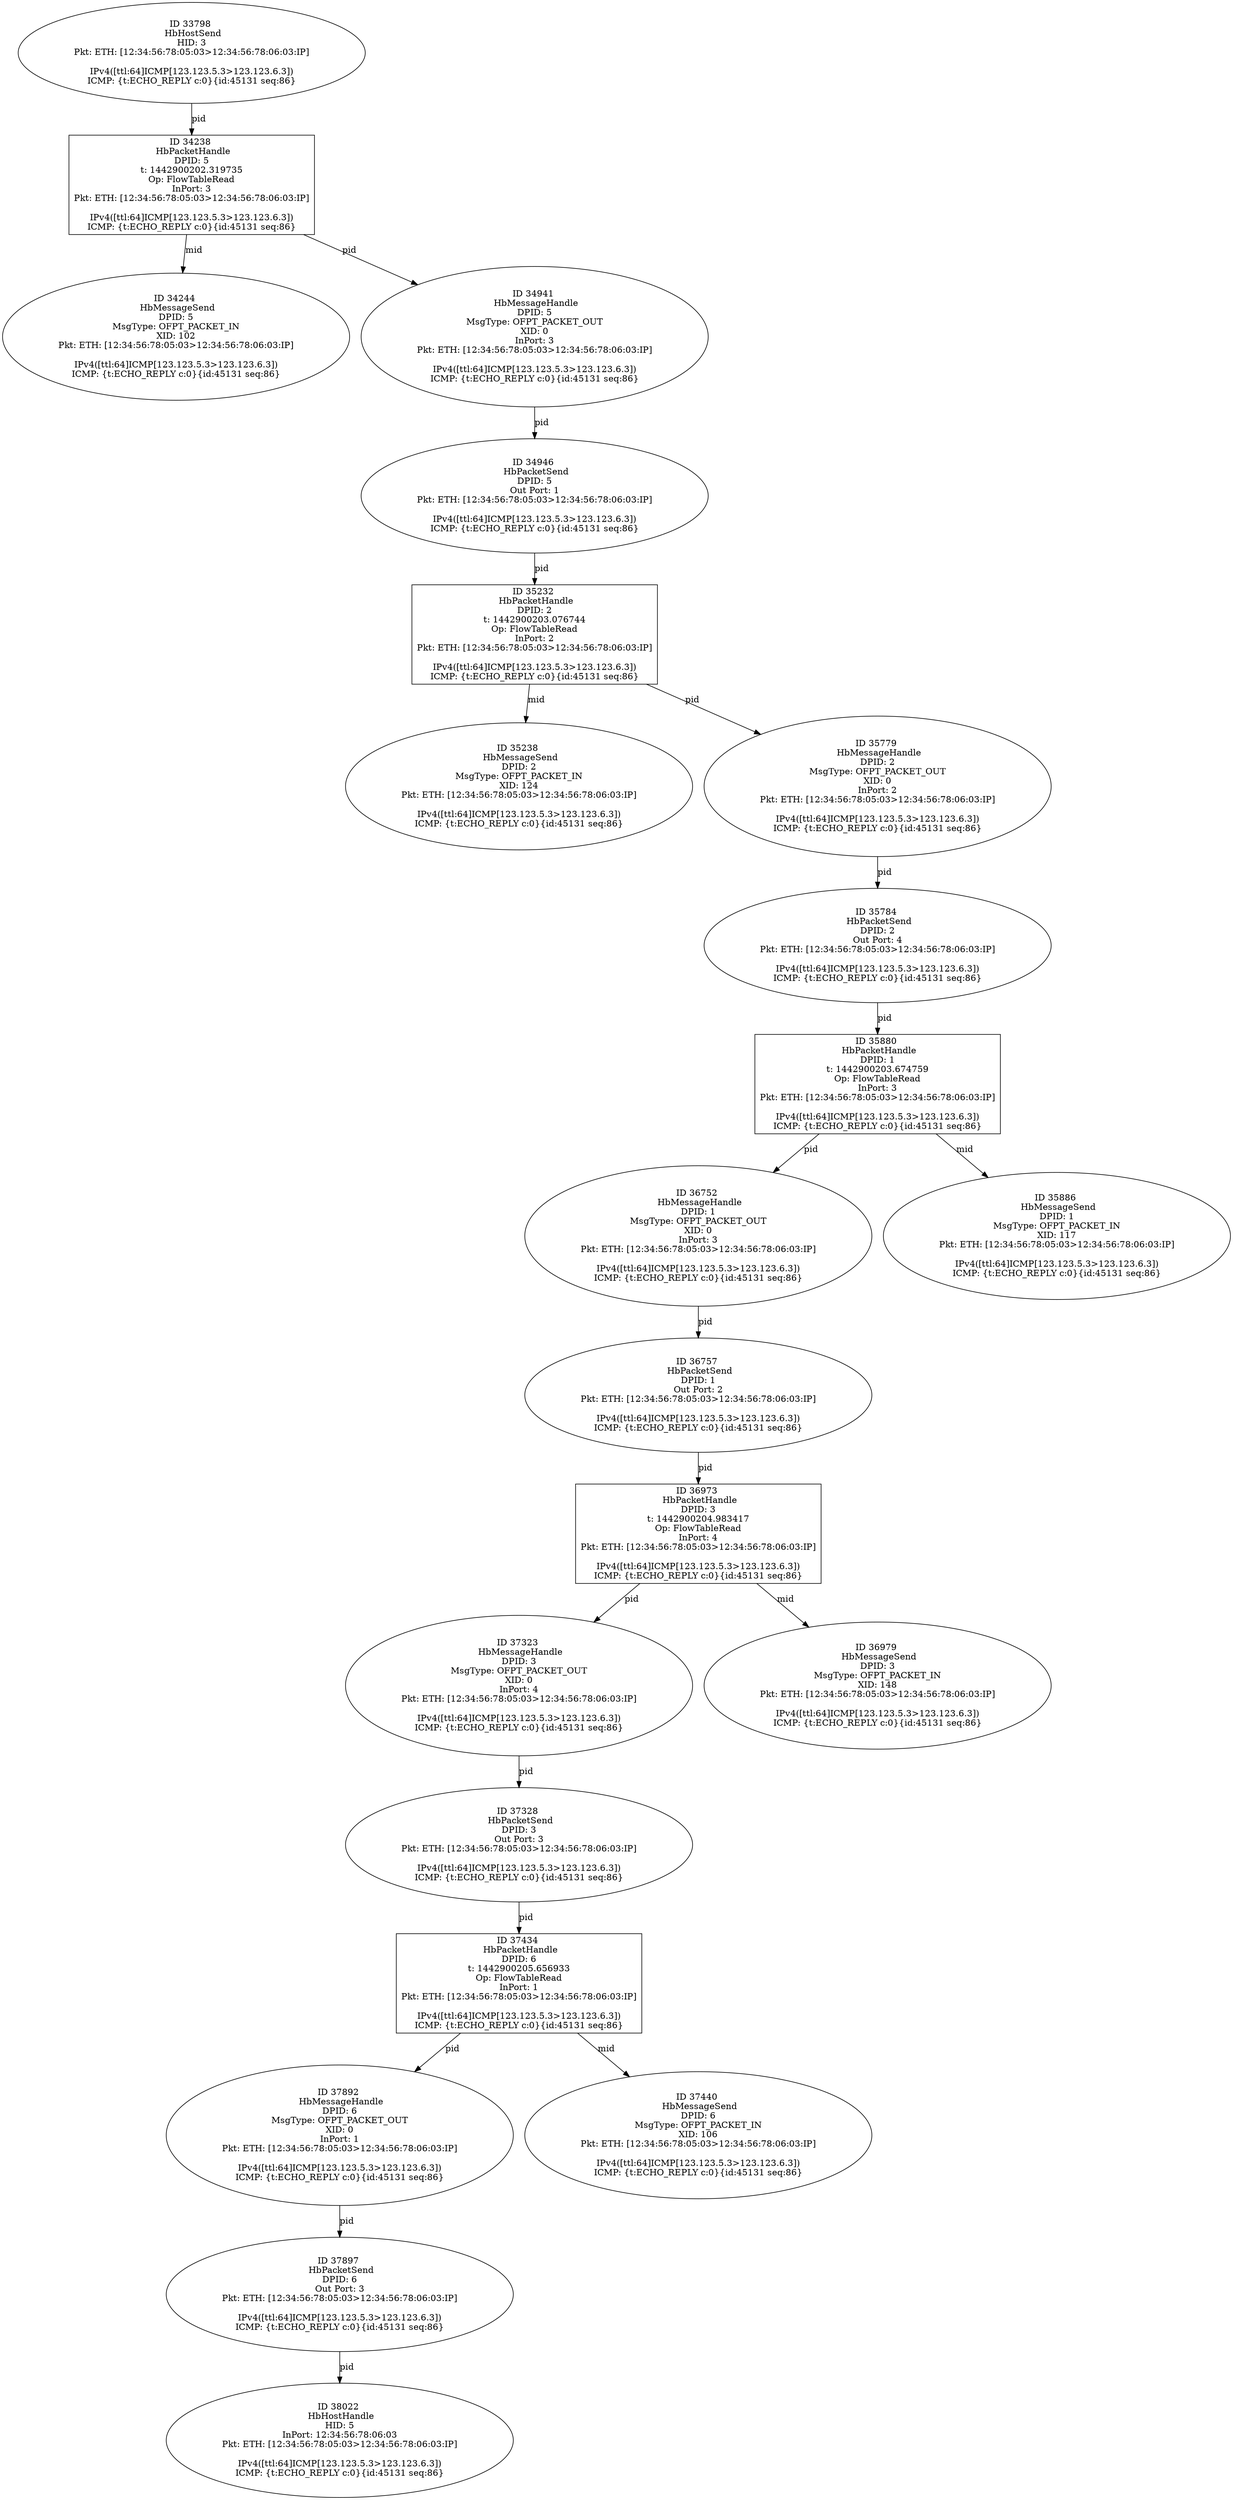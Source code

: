 strict digraph G {
34946 [shape=oval, event=<hb_events.HbPacketSend object at 0x10f038390>, label="ID 34946 
 HbPacketSend
DPID: 5
Out Port: 1
Pkt: ETH: [12:34:56:78:05:03>12:34:56:78:06:03:IP]

IPv4([ttl:64]ICMP[123.123.5.3>123.123.6.3])
ICMP: {t:ECHO_REPLY c:0}{id:45131 seq:86}"];
37892 [shape=oval, event=<hb_events.HbMessageHandle object at 0x10fe49610>, label="ID 37892 
 HbMessageHandle
DPID: 6
MsgType: OFPT_PACKET_OUT
XID: 0
InPort: 1
Pkt: ETH: [12:34:56:78:05:03>12:34:56:78:06:03:IP]

IPv4([ttl:64]ICMP[123.123.5.3>123.123.6.3])
ICMP: {t:ECHO_REPLY c:0}{id:45131 seq:86}"];
33798 [shape=oval, event=<hb_events.HbHostSend object at 0x10ed4d650>, label="ID 33798 
 HbHostSend
HID: 3
Pkt: ETH: [12:34:56:78:05:03>12:34:56:78:06:03:IP]

IPv4([ttl:64]ICMP[123.123.5.3>123.123.6.3])
ICMP: {t:ECHO_REPLY c:0}{id:45131 seq:86}"];
37897 [shape=oval, event=<hb_events.HbPacketSend object at 0x10fe49b10>, label="ID 37897 
 HbPacketSend
DPID: 6
Out Port: 3
Pkt: ETH: [12:34:56:78:05:03>12:34:56:78:06:03:IP]

IPv4([ttl:64]ICMP[123.123.5.3>123.123.6.3])
ICMP: {t:ECHO_REPLY c:0}{id:45131 seq:86}"];
36752 [shape=oval, event=<hb_events.HbMessageHandle object at 0x10f81f0d0>, label="ID 36752 
 HbMessageHandle
DPID: 1
MsgType: OFPT_PACKET_OUT
XID: 0
InPort: 3
Pkt: ETH: [12:34:56:78:05:03>12:34:56:78:06:03:IP]

IPv4([ttl:64]ICMP[123.123.5.3>123.123.6.3])
ICMP: {t:ECHO_REPLY c:0}{id:45131 seq:86}"];
36757 [shape=oval, event=<hb_events.HbPacketSend object at 0x10f81f610>, label="ID 36757 
 HbPacketSend
DPID: 1
Out Port: 2
Pkt: ETH: [12:34:56:78:05:03>12:34:56:78:06:03:IP]

IPv4([ttl:64]ICMP[123.123.5.3>123.123.6.3])
ICMP: {t:ECHO_REPLY c:0}{id:45131 seq:86}"];
35232 [shape=box, event=<hb_events.HbPacketHandle object at 0x10f11ca90>, label="ID 35232 
 HbPacketHandle
DPID: 2
t: 1442900203.076744
Op: FlowTableRead
InPort: 2
Pkt: ETH: [12:34:56:78:05:03>12:34:56:78:06:03:IP]

IPv4([ttl:64]ICMP[123.123.5.3>123.123.6.3])
ICMP: {t:ECHO_REPLY c:0}{id:45131 seq:86}"];
38022 [shape=oval, event=<hb_events.HbHostHandle object at 0x10ff8f490>, label="ID 38022 
 HbHostHandle
HID: 5
InPort: 12:34:56:78:06:03
Pkt: ETH: [12:34:56:78:05:03>12:34:56:78:06:03:IP]

IPv4([ttl:64]ICMP[123.123.5.3>123.123.6.3])
ICMP: {t:ECHO_REPLY c:0}{id:45131 seq:86}"];
35238 [shape=oval, event=<hb_events.HbMessageSend object at 0x10f1210d0>, label="ID 35238 
 HbMessageSend
DPID: 2
MsgType: OFPT_PACKET_IN
XID: 124
Pkt: ETH: [12:34:56:78:05:03>12:34:56:78:06:03:IP]

IPv4([ttl:64]ICMP[123.123.5.3>123.123.6.3])
ICMP: {t:ECHO_REPLY c:0}{id:45131 seq:86}"];
35880 [shape=box, event=<hb_events.HbPacketHandle object at 0x10f37a850>, label="ID 35880 
 HbPacketHandle
DPID: 1
t: 1442900203.674759
Op: FlowTableRead
InPort: 3
Pkt: ETH: [12:34:56:78:05:03>12:34:56:78:06:03:IP]

IPv4([ttl:64]ICMP[123.123.5.3>123.123.6.3])
ICMP: {t:ECHO_REPLY c:0}{id:45131 seq:86}"];
35886 [shape=oval, event=<hb_events.HbMessageSend object at 0x10f3885d0>, label="ID 35886 
 HbMessageSend
DPID: 1
MsgType: OFPT_PACKET_IN
XID: 117
Pkt: ETH: [12:34:56:78:05:03>12:34:56:78:06:03:IP]

IPv4([ttl:64]ICMP[123.123.5.3>123.123.6.3])
ICMP: {t:ECHO_REPLY c:0}{id:45131 seq:86}"];
37434 [shape=box, event=<hb_events.HbPacketHandle object at 0x10fb6e210>, label="ID 37434 
 HbPacketHandle
DPID: 6
t: 1442900205.656933
Op: FlowTableRead
InPort: 1
Pkt: ETH: [12:34:56:78:05:03>12:34:56:78:06:03:IP]

IPv4([ttl:64]ICMP[123.123.5.3>123.123.6.3])
ICMP: {t:ECHO_REPLY c:0}{id:45131 seq:86}"];
34238 [shape=box, event=<hb_events.HbPacketHandle object at 0x10ee3b390>, label="ID 34238 
 HbPacketHandle
DPID: 5
t: 1442900202.319735
Op: FlowTableRead
InPort: 3
Pkt: ETH: [12:34:56:78:05:03>12:34:56:78:06:03:IP]

IPv4([ttl:64]ICMP[123.123.5.3>123.123.6.3])
ICMP: {t:ECHO_REPLY c:0}{id:45131 seq:86}"];
37440 [shape=oval, event=<hb_events.HbMessageSend object at 0x10fb9da10>, label="ID 37440 
 HbMessageSend
DPID: 6
MsgType: OFPT_PACKET_IN
XID: 106
Pkt: ETH: [12:34:56:78:05:03>12:34:56:78:06:03:IP]

IPv4([ttl:64]ICMP[123.123.5.3>123.123.6.3])
ICMP: {t:ECHO_REPLY c:0}{id:45131 seq:86}"];
35779 [shape=oval, event=<hb_events.HbMessageHandle object at 0x10f2eab10>, label="ID 35779 
 HbMessageHandle
DPID: 2
MsgType: OFPT_PACKET_OUT
XID: 0
InPort: 2
Pkt: ETH: [12:34:56:78:05:03>12:34:56:78:06:03:IP]

IPv4([ttl:64]ICMP[123.123.5.3>123.123.6.3])
ICMP: {t:ECHO_REPLY c:0}{id:45131 seq:86}"];
34244 [shape=oval, event=<hb_events.HbMessageSend object at 0x10ee427d0>, label="ID 34244 
 HbMessageSend
DPID: 5
MsgType: OFPT_PACKET_IN
XID: 102
Pkt: ETH: [12:34:56:78:05:03>12:34:56:78:06:03:IP]

IPv4([ttl:64]ICMP[123.123.5.3>123.123.6.3])
ICMP: {t:ECHO_REPLY c:0}{id:45131 seq:86}"];
35784 [shape=oval, event=<hb_events.HbPacketSend object at 0x10f2eaed0>, label="ID 35784 
 HbPacketSend
DPID: 2
Out Port: 4
Pkt: ETH: [12:34:56:78:05:03>12:34:56:78:06:03:IP]

IPv4([ttl:64]ICMP[123.123.5.3>123.123.6.3])
ICMP: {t:ECHO_REPLY c:0}{id:45131 seq:86}"];
37323 [shape=oval, event=<hb_events.HbMessageHandle object at 0x10faee390>, label="ID 37323 
 HbMessageHandle
DPID: 3
MsgType: OFPT_PACKET_OUT
XID: 0
InPort: 4
Pkt: ETH: [12:34:56:78:05:03>12:34:56:78:06:03:IP]

IPv4([ttl:64]ICMP[123.123.5.3>123.123.6.3])
ICMP: {t:ECHO_REPLY c:0}{id:45131 seq:86}"];
37328 [shape=oval, event=<hb_events.HbPacketSend object at 0x10fb01250>, label="ID 37328 
 HbPacketSend
DPID: 3
Out Port: 3
Pkt: ETH: [12:34:56:78:05:03>12:34:56:78:06:03:IP]

IPv4([ttl:64]ICMP[123.123.5.3>123.123.6.3])
ICMP: {t:ECHO_REPLY c:0}{id:45131 seq:86}"];
36973 [shape=box, event=<hb_events.HbPacketHandle object at 0x10f934d50>, label="ID 36973 
 HbPacketHandle
DPID: 3
t: 1442900204.983417
Op: FlowTableRead
InPort: 4
Pkt: ETH: [12:34:56:78:05:03>12:34:56:78:06:03:IP]

IPv4([ttl:64]ICMP[123.123.5.3>123.123.6.3])
ICMP: {t:ECHO_REPLY c:0}{id:45131 seq:86}"];
36979 [shape=oval, event=<hb_events.HbMessageSend object at 0x10f935350>, label="ID 36979 
 HbMessageSend
DPID: 3
MsgType: OFPT_PACKET_IN
XID: 148
Pkt: ETH: [12:34:56:78:05:03>12:34:56:78:06:03:IP]

IPv4([ttl:64]ICMP[123.123.5.3>123.123.6.3])
ICMP: {t:ECHO_REPLY c:0}{id:45131 seq:86}"];
34941 [shape=oval, event=<hb_events.HbMessageHandle object at 0x10f032f50>, label="ID 34941 
 HbMessageHandle
DPID: 5
MsgType: OFPT_PACKET_OUT
XID: 0
InPort: 3
Pkt: ETH: [12:34:56:78:05:03>12:34:56:78:06:03:IP]

IPv4([ttl:64]ICMP[123.123.5.3>123.123.6.3])
ICMP: {t:ECHO_REPLY c:0}{id:45131 seq:86}"];
34946 -> 35232  [rel=pid, label=pid];
37892 -> 37897  [rel=pid, label=pid];
37897 -> 38022  [rel=pid, label=pid];
36752 -> 36757  [rel=pid, label=pid];
36757 -> 36973  [rel=pid, label=pid];
35232 -> 35779  [rel=pid, label=pid];
35232 -> 35238  [rel=mid, label=mid];
33798 -> 34238  [rel=pid, label=pid];
35880 -> 36752  [rel=pid, label=pid];
35880 -> 35886  [rel=mid, label=mid];
37434 -> 37440  [rel=mid, label=mid];
37434 -> 37892  [rel=pid, label=pid];
34238 -> 34244  [rel=mid, label=mid];
34238 -> 34941  [rel=pid, label=pid];
35779 -> 35784  [rel=pid, label=pid];
35784 -> 35880  [rel=pid, label=pid];
37323 -> 37328  [rel=pid, label=pid];
37328 -> 37434  [rel=pid, label=pid];
36973 -> 36979  [rel=mid, label=mid];
36973 -> 37323  [rel=pid, label=pid];
34941 -> 34946  [rel=pid, label=pid];
}
